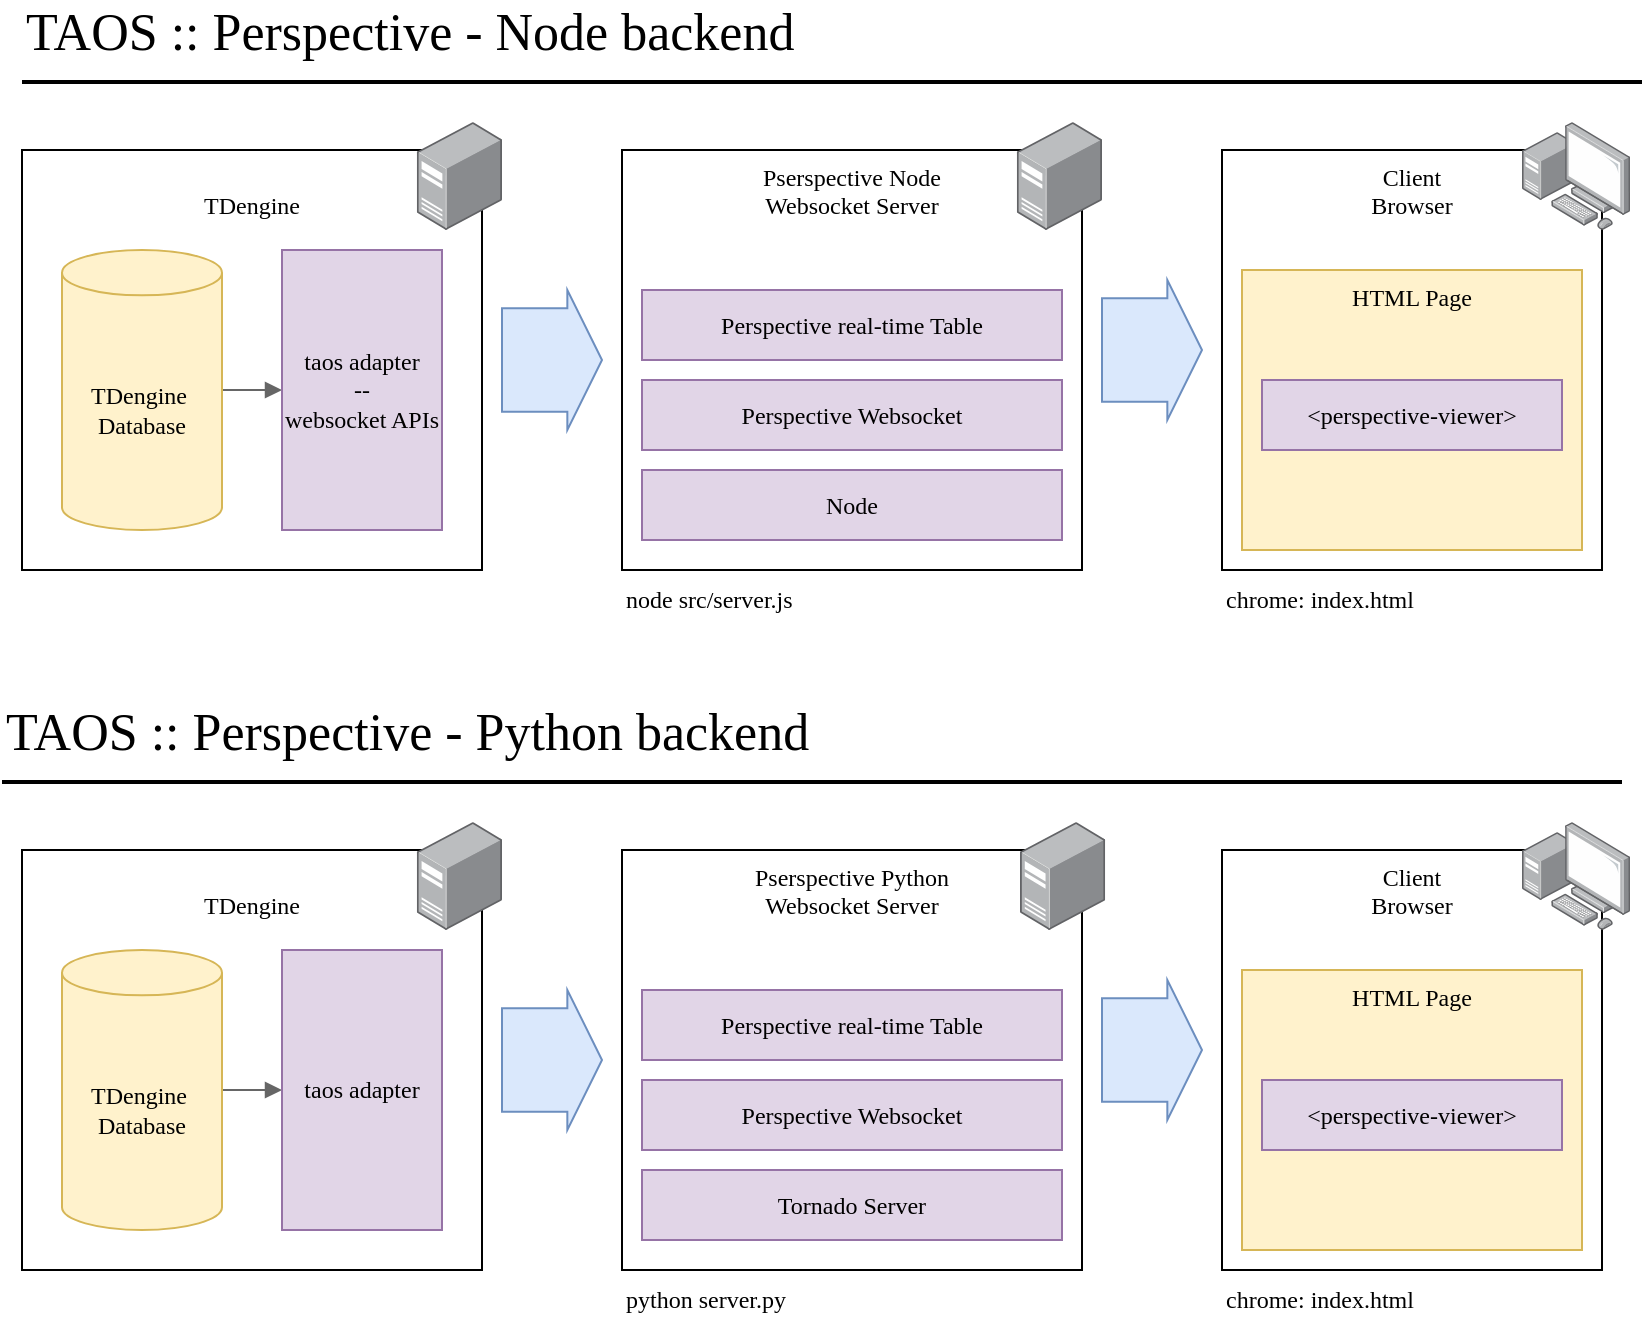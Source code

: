 <mxfile version="26.1.3" pages="5">
  <diagram name="arch" id="B5M-bgRcvWeri35WorwF">
    <mxGraphModel dx="1298" dy="1133" grid="1" gridSize="10" guides="1" tooltips="1" connect="1" arrows="1" fold="1" page="1" pageScale="1" pageWidth="1100" pageHeight="850" math="0" shadow="0">
      <root>
        <mxCell id="0" />
        <mxCell id="1" parent="0" />
        <mxCell id="3DB2nRaoyDR9YqysZsZi-1" value="&lt;div&gt;&lt;br&gt;&lt;/div&gt;&lt;div&gt;TDengine&lt;/div&gt;" style="rounded=0;whiteSpace=wrap;html=1;fontFamily=Ubuntu;fontSource=https%3A%2F%2Ffonts.googleapis.com%2Fcss%3Ffamily%3DUbuntu;verticalAlign=top;" parent="1" vertex="1">
          <mxGeometry x="30" y="104" width="230" height="210" as="geometry" />
        </mxCell>
        <mxCell id="3DB2nRaoyDR9YqysZsZi-4" style="edgeStyle=orthogonalEdgeStyle;rounded=0;orthogonalLoop=1;jettySize=auto;html=1;exitX=1;exitY=0.5;exitDx=0;exitDy=0;exitPerimeter=0;entryX=0;entryY=0.5;entryDx=0;entryDy=0;endArrow=block;endFill=1;strokeColor=#666666;" parent="1" source="3DB2nRaoyDR9YqysZsZi-2" target="3DB2nRaoyDR9YqysZsZi-3" edge="1">
          <mxGeometry relative="1" as="geometry" />
        </mxCell>
        <mxCell id="3DB2nRaoyDR9YqysZsZi-2" value="&lt;div&gt;TDengine&amp;nbsp;&lt;/div&gt;&lt;div&gt;Database&lt;/div&gt;" style="shape=cylinder3;whiteSpace=wrap;html=1;boundedLbl=1;backgroundOutline=1;size=11.333;fillColor=#fff2cc;strokeColor=#d6b656;fontFamily=Ubuntu;fontSource=https%3A%2F%2Ffonts.googleapis.com%2Fcss%3Ffamily%3DUbuntu;" parent="1" vertex="1">
          <mxGeometry x="50" y="154" width="80" height="140" as="geometry" />
        </mxCell>
        <mxCell id="3DB2nRaoyDR9YqysZsZi-3" value="&lt;div&gt;taos adapter&lt;/div&gt;&lt;div&gt;--&lt;/div&gt;&lt;div&gt;websocket APIs&lt;/div&gt;" style="rounded=0;whiteSpace=wrap;html=1;fontFamily=Ubuntu;fontSource=https%3A%2F%2Ffonts.googleapis.com%2Fcss%3Ffamily%3DUbuntu;fillColor=#e1d5e7;strokeColor=#9673a6;" parent="1" vertex="1">
          <mxGeometry x="160" y="154" width="80" height="140" as="geometry" />
        </mxCell>
        <mxCell id="3DB2nRaoyDR9YqysZsZi-5" value="&lt;div&gt;Pserspective Node&lt;/div&gt;&lt;div&gt;Websocket Server&lt;/div&gt;" style="rounded=0;whiteSpace=wrap;html=1;fontFamily=Ubuntu;fontSource=https%3A%2F%2Ffonts.googleapis.com%2Fcss%3Ffamily%3DUbuntu;verticalAlign=top;" parent="1" vertex="1">
          <mxGeometry x="330" y="104" width="230" height="210" as="geometry" />
        </mxCell>
        <mxCell id="3DB2nRaoyDR9YqysZsZi-6" value="Node" style="rounded=0;whiteSpace=wrap;html=1;fontFamily=Ubuntu;fontSource=https%3A%2F%2Ffonts.googleapis.com%2Fcss%3Ffamily%3DUbuntu;fillColor=#e1d5e7;strokeColor=#9673a6;" parent="1" vertex="1">
          <mxGeometry x="340" y="264" width="210" height="35" as="geometry" />
        </mxCell>
        <mxCell id="3DB2nRaoyDR9YqysZsZi-7" value="Perspective Websocket" style="rounded=0;whiteSpace=wrap;html=1;fontFamily=Ubuntu;fontSource=https%3A%2F%2Ffonts.googleapis.com%2Fcss%3Ffamily%3DUbuntu;fillColor=#e1d5e7;strokeColor=#9673a6;" parent="1" vertex="1">
          <mxGeometry x="340" y="219" width="210" height="35" as="geometry" />
        </mxCell>
        <mxCell id="3DB2nRaoyDR9YqysZsZi-8" value="Perspective real-time Table" style="rounded=0;whiteSpace=wrap;html=1;fontFamily=Ubuntu;fontSource=https%3A%2F%2Ffonts.googleapis.com%2Fcss%3Ffamily%3DUbuntu;fillColor=#e1d5e7;strokeColor=#9673a6;" parent="1" vertex="1">
          <mxGeometry x="340" y="174" width="210" height="35" as="geometry" />
        </mxCell>
        <mxCell id="3DB2nRaoyDR9YqysZsZi-9" value="&lt;div&gt;Client&lt;/div&gt;&lt;div&gt;Browser&lt;/div&gt;" style="rounded=0;whiteSpace=wrap;html=1;fontFamily=Ubuntu;fontSource=https%3A%2F%2Ffonts.googleapis.com%2Fcss%3Ffamily%3DUbuntu;verticalAlign=top;" parent="1" vertex="1">
          <mxGeometry x="630" y="104" width="190" height="210" as="geometry" />
        </mxCell>
        <mxCell id="3DB2nRaoyDR9YqysZsZi-10" value="HTML Page" style="rounded=0;whiteSpace=wrap;html=1;fontFamily=Ubuntu;fontSource=https%3A%2F%2Ffonts.googleapis.com%2Fcss%3Ffamily%3DUbuntu;fillColor=#fff2cc;strokeColor=#d6b656;verticalAlign=top;" parent="1" vertex="1">
          <mxGeometry x="640" y="164" width="170" height="140" as="geometry" />
        </mxCell>
        <mxCell id="3DB2nRaoyDR9YqysZsZi-11" value="&amp;lt;perspective-viewer&amp;gt;" style="rounded=0;whiteSpace=wrap;html=1;fontFamily=Ubuntu;fontSource=https%3A%2F%2Ffonts.googleapis.com%2Fcss%3Ffamily%3DUbuntu;fillColor=#e1d5e7;strokeColor=#9673a6;" parent="1" vertex="1">
          <mxGeometry x="650" y="219" width="150" height="35" as="geometry" />
        </mxCell>
        <mxCell id="3DB2nRaoyDR9YqysZsZi-16" value="" style="image;points=[];aspect=fixed;html=1;align=center;shadow=0;dashed=0;image=img/lib/allied_telesis/computer_and_terminals/Personal_Computer_with_Server.svg;" parent="1" vertex="1">
          <mxGeometry x="780" y="90" width="54" height="54" as="geometry" />
        </mxCell>
        <mxCell id="3DB2nRaoyDR9YqysZsZi-19" value="" style="html=1;shadow=0;dashed=0;align=center;verticalAlign=middle;shape=mxgraph.arrows2.arrow;dy=0.26;dx=17.33;notch=0;fillColor=#dae8fc;strokeColor=#6c8ebf;" parent="1" vertex="1">
          <mxGeometry x="270" y="174" width="50" height="70" as="geometry" />
        </mxCell>
        <mxCell id="3DB2nRaoyDR9YqysZsZi-20" value="" style="html=1;shadow=0;dashed=0;align=center;verticalAlign=middle;shape=mxgraph.arrows2.arrow;dy=0.26;dx=17.33;notch=0;fillColor=#dae8fc;strokeColor=#6c8ebf;" parent="1" vertex="1">
          <mxGeometry x="570" y="169" width="50" height="70" as="geometry" />
        </mxCell>
        <mxCell id="3DB2nRaoyDR9YqysZsZi-21" value="" style="image;points=[];aspect=fixed;html=1;align=center;shadow=0;dashed=0;image=img/lib/allied_telesis/computer_and_terminals/Server_Desktop.svg;" parent="1" vertex="1">
          <mxGeometry x="227.4" y="90" width="42.6" height="54" as="geometry" />
        </mxCell>
        <mxCell id="3DB2nRaoyDR9YqysZsZi-22" value="" style="image;points=[];aspect=fixed;html=1;align=center;shadow=0;dashed=0;image=img/lib/allied_telesis/computer_and_terminals/Server_Desktop.svg;" parent="1" vertex="1">
          <mxGeometry x="527.4" y="90" width="42.6" height="54" as="geometry" />
        </mxCell>
        <mxCell id="3DB2nRaoyDR9YqysZsZi-24" value="node src/server.js" style="text;html=1;align=left;verticalAlign=middle;whiteSpace=wrap;rounded=0;fontFamily=Ubuntu;fontSource=https%3A%2F%2Ffonts.googleapis.com%2Fcss%3Ffamily%3DUbuntu;" parent="1" vertex="1">
          <mxGeometry x="330" y="314" width="190" height="30" as="geometry" />
        </mxCell>
        <mxCell id="3DB2nRaoyDR9YqysZsZi-25" value="chrome: index.html" style="text;html=1;align=left;verticalAlign=middle;whiteSpace=wrap;rounded=0;fontFamily=Ubuntu;fontSource=https%3A%2F%2Ffonts.googleapis.com%2Fcss%3Ffamily%3DUbuntu;" parent="1" vertex="1">
          <mxGeometry x="630" y="314" width="190" height="30" as="geometry" />
        </mxCell>
        <mxCell id="8I0lUVkUVdQcSRx0W5oF-1" value="&lt;div&gt;&lt;br&gt;&lt;/div&gt;&lt;div&gt;TDengine&lt;/div&gt;" style="rounded=0;whiteSpace=wrap;html=1;fontFamily=Ubuntu;fontSource=https%3A%2F%2Ffonts.googleapis.com%2Fcss%3Ffamily%3DUbuntu;verticalAlign=top;" vertex="1" parent="1">
          <mxGeometry x="30" y="454" width="230" height="210" as="geometry" />
        </mxCell>
        <mxCell id="8I0lUVkUVdQcSRx0W5oF-2" style="edgeStyle=orthogonalEdgeStyle;rounded=0;orthogonalLoop=1;jettySize=auto;html=1;exitX=1;exitY=0.5;exitDx=0;exitDy=0;exitPerimeter=0;entryX=0;entryY=0.5;entryDx=0;entryDy=0;endArrow=block;endFill=1;strokeColor=#666666;" edge="1" parent="1" source="8I0lUVkUVdQcSRx0W5oF-3" target="8I0lUVkUVdQcSRx0W5oF-4">
          <mxGeometry relative="1" as="geometry" />
        </mxCell>
        <mxCell id="8I0lUVkUVdQcSRx0W5oF-3" value="&lt;div&gt;TDengine&amp;nbsp;&lt;/div&gt;&lt;div&gt;Database&lt;/div&gt;" style="shape=cylinder3;whiteSpace=wrap;html=1;boundedLbl=1;backgroundOutline=1;size=11.333;fillColor=#fff2cc;strokeColor=#d6b656;fontFamily=Ubuntu;fontSource=https%3A%2F%2Ffonts.googleapis.com%2Fcss%3Ffamily%3DUbuntu;" vertex="1" parent="1">
          <mxGeometry x="50" y="504" width="80" height="140" as="geometry" />
        </mxCell>
        <mxCell id="8I0lUVkUVdQcSRx0W5oF-4" value="&lt;div&gt;taos adapter&lt;/div&gt;" style="rounded=0;whiteSpace=wrap;html=1;fontFamily=Ubuntu;fontSource=https%3A%2F%2Ffonts.googleapis.com%2Fcss%3Ffamily%3DUbuntu;fillColor=#e1d5e7;strokeColor=#9673a6;" vertex="1" parent="1">
          <mxGeometry x="160" y="504" width="80" height="140" as="geometry" />
        </mxCell>
        <mxCell id="8I0lUVkUVdQcSRx0W5oF-5" value="&lt;div&gt;Pserspective Python&lt;/div&gt;&lt;div&gt;Websocket Server&lt;/div&gt;" style="rounded=0;whiteSpace=wrap;html=1;fontFamily=Ubuntu;fontSource=https%3A%2F%2Ffonts.googleapis.com%2Fcss%3Ffamily%3DUbuntu;verticalAlign=top;" vertex="1" parent="1">
          <mxGeometry x="330" y="454" width="230" height="210" as="geometry" />
        </mxCell>
        <mxCell id="8I0lUVkUVdQcSRx0W5oF-6" value="Tornado Server" style="rounded=0;whiteSpace=wrap;html=1;fontFamily=Ubuntu;fontSource=https%3A%2F%2Ffonts.googleapis.com%2Fcss%3Ffamily%3DUbuntu;fillColor=#e1d5e7;strokeColor=#9673a6;" vertex="1" parent="1">
          <mxGeometry x="340" y="614" width="210" height="35" as="geometry" />
        </mxCell>
        <mxCell id="8I0lUVkUVdQcSRx0W5oF-7" value="Perspective Websocket" style="rounded=0;whiteSpace=wrap;html=1;fontFamily=Ubuntu;fontSource=https%3A%2F%2Ffonts.googleapis.com%2Fcss%3Ffamily%3DUbuntu;fillColor=#e1d5e7;strokeColor=#9673a6;" vertex="1" parent="1">
          <mxGeometry x="340" y="569" width="210" height="35" as="geometry" />
        </mxCell>
        <mxCell id="8I0lUVkUVdQcSRx0W5oF-8" value="Perspective real-time Table" style="rounded=0;whiteSpace=wrap;html=1;fontFamily=Ubuntu;fontSource=https%3A%2F%2Ffonts.googleapis.com%2Fcss%3Ffamily%3DUbuntu;fillColor=#e1d5e7;strokeColor=#9673a6;" vertex="1" parent="1">
          <mxGeometry x="340" y="524" width="210" height="35" as="geometry" />
        </mxCell>
        <mxCell id="8I0lUVkUVdQcSRx0W5oF-9" value="&lt;div&gt;Client&lt;/div&gt;&lt;div&gt;Browser&lt;/div&gt;" style="rounded=0;whiteSpace=wrap;html=1;fontFamily=Ubuntu;fontSource=https%3A%2F%2Ffonts.googleapis.com%2Fcss%3Ffamily%3DUbuntu;verticalAlign=top;" vertex="1" parent="1">
          <mxGeometry x="630" y="454" width="190" height="210" as="geometry" />
        </mxCell>
        <mxCell id="8I0lUVkUVdQcSRx0W5oF-10" value="HTML Page" style="rounded=0;whiteSpace=wrap;html=1;fontFamily=Ubuntu;fontSource=https%3A%2F%2Ffonts.googleapis.com%2Fcss%3Ffamily%3DUbuntu;fillColor=#fff2cc;strokeColor=#d6b656;verticalAlign=top;" vertex="1" parent="1">
          <mxGeometry x="640" y="514" width="170" height="140" as="geometry" />
        </mxCell>
        <mxCell id="8I0lUVkUVdQcSRx0W5oF-11" value="&amp;lt;perspective-viewer&amp;gt;" style="rounded=0;whiteSpace=wrap;html=1;fontFamily=Ubuntu;fontSource=https%3A%2F%2Ffonts.googleapis.com%2Fcss%3Ffamily%3DUbuntu;fillColor=#e1d5e7;strokeColor=#9673a6;" vertex="1" parent="1">
          <mxGeometry x="650" y="569" width="150" height="35" as="geometry" />
        </mxCell>
        <mxCell id="8I0lUVkUVdQcSRx0W5oF-12" value="" style="image;points=[];aspect=fixed;html=1;align=center;shadow=0;dashed=0;image=img/lib/allied_telesis/computer_and_terminals/Personal_Computer_with_Server.svg;" vertex="1" parent="1">
          <mxGeometry x="780" y="440" width="54" height="54" as="geometry" />
        </mxCell>
        <mxCell id="8I0lUVkUVdQcSRx0W5oF-13" value="" style="html=1;shadow=0;dashed=0;align=center;verticalAlign=middle;shape=mxgraph.arrows2.arrow;dy=0.26;dx=17.33;notch=0;fillColor=#dae8fc;strokeColor=#6c8ebf;" vertex="1" parent="1">
          <mxGeometry x="270" y="524" width="50" height="70" as="geometry" />
        </mxCell>
        <mxCell id="8I0lUVkUVdQcSRx0W5oF-14" value="" style="html=1;shadow=0;dashed=0;align=center;verticalAlign=middle;shape=mxgraph.arrows2.arrow;dy=0.26;dx=17.33;notch=0;fillColor=#dae8fc;strokeColor=#6c8ebf;" vertex="1" parent="1">
          <mxGeometry x="570" y="519" width="50" height="70" as="geometry" />
        </mxCell>
        <mxCell id="8I0lUVkUVdQcSRx0W5oF-15" value="" style="image;points=[];aspect=fixed;html=1;align=center;shadow=0;dashed=0;image=img/lib/allied_telesis/computer_and_terminals/Server_Desktop.svg;" vertex="1" parent="1">
          <mxGeometry x="227.4" y="440" width="42.6" height="54" as="geometry" />
        </mxCell>
        <mxCell id="8I0lUVkUVdQcSRx0W5oF-16" value="" style="image;points=[];aspect=fixed;html=1;align=center;shadow=0;dashed=0;image=img/lib/allied_telesis/computer_and_terminals/Server_Desktop.svg;" vertex="1" parent="1">
          <mxGeometry x="529" y="440" width="42.6" height="54" as="geometry" />
        </mxCell>
        <mxCell id="8I0lUVkUVdQcSRx0W5oF-17" value="python server.py" style="text;html=1;align=left;verticalAlign=middle;whiteSpace=wrap;rounded=0;fontFamily=Ubuntu;fontSource=https%3A%2F%2Ffonts.googleapis.com%2Fcss%3Ffamily%3DUbuntu;" vertex="1" parent="1">
          <mxGeometry x="330" y="664" width="190" height="30" as="geometry" />
        </mxCell>
        <mxCell id="8I0lUVkUVdQcSRx0W5oF-18" value="chrome: index.html" style="text;html=1;align=left;verticalAlign=middle;whiteSpace=wrap;rounded=0;fontFamily=Ubuntu;fontSource=https%3A%2F%2Ffonts.googleapis.com%2Fcss%3Ffamily%3DUbuntu;" vertex="1" parent="1">
          <mxGeometry x="630" y="664" width="190" height="30" as="geometry" />
        </mxCell>
        <mxCell id="8I0lUVkUVdQcSRx0W5oF-19" value="TAOS :: Perspective - Node backend" style="text;html=1;align=left;verticalAlign=middle;whiteSpace=wrap;rounded=0;fontSize=26;fontFamily=Ubuntu;fontSource=https%3A%2F%2Ffonts.googleapis.com%2Fcss%3Ffamily%3DUbuntu;" vertex="1" parent="1">
          <mxGeometry x="30" y="30" width="790" height="30" as="geometry" />
        </mxCell>
        <mxCell id="8I0lUVkUVdQcSRx0W5oF-20" value="" style="endArrow=none;html=1;rounded=0;strokeWidth=2;" edge="1" parent="1">
          <mxGeometry width="50" height="50" relative="1" as="geometry">
            <mxPoint x="30" y="70" as="sourcePoint" />
            <mxPoint x="840" y="70" as="targetPoint" />
          </mxGeometry>
        </mxCell>
        <mxCell id="8I0lUVkUVdQcSRx0W5oF-25" value="TAOS :: Perspective - Python backend" style="text;html=1;align=left;verticalAlign=middle;whiteSpace=wrap;rounded=0;fontSize=26;fontFamily=Ubuntu;fontSource=https%3A%2F%2Ffonts.googleapis.com%2Fcss%3Ffamily%3DUbuntu;" vertex="1" parent="1">
          <mxGeometry x="20" y="380" width="790" height="30" as="geometry" />
        </mxCell>
        <mxCell id="8I0lUVkUVdQcSRx0W5oF-26" value="" style="endArrow=none;html=1;rounded=0;strokeWidth=2;" edge="1" parent="1">
          <mxGeometry width="50" height="50" relative="1" as="geometry">
            <mxPoint x="20" y="420" as="sourcePoint" />
            <mxPoint x="830" y="420" as="targetPoint" />
          </mxGeometry>
        </mxCell>
      </root>
    </mxGraphModel>
  </diagram>
  <diagram name="node" id="3eYLgNBxz53jWbyPCunL">
    <mxGraphModel dx="1298" dy="1133" grid="1" gridSize="10" guides="1" tooltips="1" connect="1" arrows="1" fold="1" page="1" pageScale="1" pageWidth="1100" pageHeight="850" math="0" shadow="0">
      <root>
        <mxCell id="9Z6j10TDqMImTO2T-C6I-0" />
        <mxCell id="9Z6j10TDqMImTO2T-C6I-1" parent="9Z6j10TDqMImTO2T-C6I-0" />
        <mxCell id="9Z6j10TDqMImTO2T-C6I-2" value="&lt;div&gt;&lt;br&gt;&lt;/div&gt;&lt;div&gt;TDengine&lt;/div&gt;" style="rounded=0;whiteSpace=wrap;html=1;fontFamily=Ubuntu;fontSource=https%3A%2F%2Ffonts.googleapis.com%2Fcss%3Ffamily%3DUbuntu;verticalAlign=top;" vertex="1" parent="9Z6j10TDqMImTO2T-C6I-1">
          <mxGeometry x="30" y="54" width="230" height="210" as="geometry" />
        </mxCell>
        <mxCell id="9Z6j10TDqMImTO2T-C6I-3" style="edgeStyle=orthogonalEdgeStyle;rounded=0;orthogonalLoop=1;jettySize=auto;html=1;exitX=1;exitY=0.5;exitDx=0;exitDy=0;exitPerimeter=0;entryX=0;entryY=0.5;entryDx=0;entryDy=0;endArrow=block;endFill=1;strokeColor=#666666;" edge="1" parent="9Z6j10TDqMImTO2T-C6I-1" source="9Z6j10TDqMImTO2T-C6I-4" target="9Z6j10TDqMImTO2T-C6I-5">
          <mxGeometry relative="1" as="geometry" />
        </mxCell>
        <mxCell id="9Z6j10TDqMImTO2T-C6I-4" value="&lt;div&gt;TDengine&amp;nbsp;&lt;/div&gt;&lt;div&gt;Database&lt;/div&gt;" style="shape=cylinder3;whiteSpace=wrap;html=1;boundedLbl=1;backgroundOutline=1;size=11.333;fillColor=#fff2cc;strokeColor=#d6b656;fontFamily=Ubuntu;fontSource=https%3A%2F%2Ffonts.googleapis.com%2Fcss%3Ffamily%3DUbuntu;" vertex="1" parent="9Z6j10TDqMImTO2T-C6I-1">
          <mxGeometry x="50" y="104" width="80" height="140" as="geometry" />
        </mxCell>
        <mxCell id="9Z6j10TDqMImTO2T-C6I-5" value="&lt;div&gt;taos adapter&lt;/div&gt;&lt;div&gt;--&lt;/div&gt;&lt;div&gt;websocket APIs&lt;/div&gt;" style="rounded=0;whiteSpace=wrap;html=1;fontFamily=Ubuntu;fontSource=https%3A%2F%2Ffonts.googleapis.com%2Fcss%3Ffamily%3DUbuntu;fillColor=#e1d5e7;strokeColor=#9673a6;" vertex="1" parent="9Z6j10TDqMImTO2T-C6I-1">
          <mxGeometry x="160" y="104" width="80" height="140" as="geometry" />
        </mxCell>
        <mxCell id="9Z6j10TDqMImTO2T-C6I-6" value="&lt;div&gt;Pserspective Node&lt;/div&gt;&lt;div&gt;Websocket Server&lt;/div&gt;" style="rounded=0;whiteSpace=wrap;html=1;fontFamily=Ubuntu;fontSource=https%3A%2F%2Ffonts.googleapis.com%2Fcss%3Ffamily%3DUbuntu;verticalAlign=top;" vertex="1" parent="9Z6j10TDqMImTO2T-C6I-1">
          <mxGeometry x="330" y="54" width="230" height="210" as="geometry" />
        </mxCell>
        <mxCell id="9Z6j10TDqMImTO2T-C6I-7" value="Node" style="rounded=0;whiteSpace=wrap;html=1;fontFamily=Ubuntu;fontSource=https%3A%2F%2Ffonts.googleapis.com%2Fcss%3Ffamily%3DUbuntu;fillColor=#e1d5e7;strokeColor=#9673a6;" vertex="1" parent="9Z6j10TDqMImTO2T-C6I-1">
          <mxGeometry x="340" y="214" width="210" height="35" as="geometry" />
        </mxCell>
        <mxCell id="9Z6j10TDqMImTO2T-C6I-8" value="Perspective Websocket" style="rounded=0;whiteSpace=wrap;html=1;fontFamily=Ubuntu;fontSource=https%3A%2F%2Ffonts.googleapis.com%2Fcss%3Ffamily%3DUbuntu;fillColor=#e1d5e7;strokeColor=#9673a6;" vertex="1" parent="9Z6j10TDqMImTO2T-C6I-1">
          <mxGeometry x="340" y="169" width="210" height="35" as="geometry" />
        </mxCell>
        <mxCell id="9Z6j10TDqMImTO2T-C6I-9" value="Perspective real-time Table" style="rounded=0;whiteSpace=wrap;html=1;fontFamily=Ubuntu;fontSource=https%3A%2F%2Ffonts.googleapis.com%2Fcss%3Ffamily%3DUbuntu;fillColor=#e1d5e7;strokeColor=#9673a6;" vertex="1" parent="9Z6j10TDqMImTO2T-C6I-1">
          <mxGeometry x="340" y="124" width="210" height="35" as="geometry" />
        </mxCell>
        <mxCell id="9Z6j10TDqMImTO2T-C6I-10" value="&lt;div&gt;Client&lt;/div&gt;&lt;div&gt;Browser&lt;/div&gt;" style="rounded=0;whiteSpace=wrap;html=1;fontFamily=Ubuntu;fontSource=https%3A%2F%2Ffonts.googleapis.com%2Fcss%3Ffamily%3DUbuntu;verticalAlign=top;" vertex="1" parent="9Z6j10TDqMImTO2T-C6I-1">
          <mxGeometry x="630" y="54" width="190" height="210" as="geometry" />
        </mxCell>
        <mxCell id="9Z6j10TDqMImTO2T-C6I-11" value="HTML Page" style="rounded=0;whiteSpace=wrap;html=1;fontFamily=Ubuntu;fontSource=https%3A%2F%2Ffonts.googleapis.com%2Fcss%3Ffamily%3DUbuntu;fillColor=#fff2cc;strokeColor=#d6b656;verticalAlign=top;" vertex="1" parent="9Z6j10TDqMImTO2T-C6I-1">
          <mxGeometry x="640" y="114" width="170" height="140" as="geometry" />
        </mxCell>
        <mxCell id="9Z6j10TDqMImTO2T-C6I-12" value="&amp;lt;perspective-viewer&amp;gt;" style="rounded=0;whiteSpace=wrap;html=1;fontFamily=Ubuntu;fontSource=https%3A%2F%2Ffonts.googleapis.com%2Fcss%3Ffamily%3DUbuntu;fillColor=#e1d5e7;strokeColor=#9673a6;" vertex="1" parent="9Z6j10TDqMImTO2T-C6I-1">
          <mxGeometry x="650" y="169" width="150" height="35" as="geometry" />
        </mxCell>
        <mxCell id="9Z6j10TDqMImTO2T-C6I-13" value="" style="image;points=[];aspect=fixed;html=1;align=center;shadow=0;dashed=0;image=img/lib/allied_telesis/computer_and_terminals/Personal_Computer_with_Server.svg;" vertex="1" parent="9Z6j10TDqMImTO2T-C6I-1">
          <mxGeometry x="780" y="40" width="54" height="54" as="geometry" />
        </mxCell>
        <mxCell id="9Z6j10TDqMImTO2T-C6I-14" value="" style="html=1;shadow=0;dashed=0;align=center;verticalAlign=middle;shape=mxgraph.arrows2.arrow;dy=0.26;dx=17.33;notch=0;fillColor=#dae8fc;strokeColor=#6c8ebf;" vertex="1" parent="9Z6j10TDqMImTO2T-C6I-1">
          <mxGeometry x="270" y="124" width="50" height="70" as="geometry" />
        </mxCell>
        <mxCell id="9Z6j10TDqMImTO2T-C6I-15" value="" style="html=1;shadow=0;dashed=0;align=center;verticalAlign=middle;shape=mxgraph.arrows2.arrow;dy=0.26;dx=17.33;notch=0;fillColor=#dae8fc;strokeColor=#6c8ebf;" vertex="1" parent="9Z6j10TDqMImTO2T-C6I-1">
          <mxGeometry x="570" y="119" width="50" height="70" as="geometry" />
        </mxCell>
        <mxCell id="9Z6j10TDqMImTO2T-C6I-16" value="" style="image;points=[];aspect=fixed;html=1;align=center;shadow=0;dashed=0;image=img/lib/allied_telesis/computer_and_terminals/Server_Desktop.svg;" vertex="1" parent="9Z6j10TDqMImTO2T-C6I-1">
          <mxGeometry x="227.4" y="40" width="42.6" height="54" as="geometry" />
        </mxCell>
        <mxCell id="9Z6j10TDqMImTO2T-C6I-17" value="" style="image;points=[];aspect=fixed;html=1;align=center;shadow=0;dashed=0;image=img/lib/allied_telesis/computer_and_terminals/Server_Desktop.svg;" vertex="1" parent="9Z6j10TDqMImTO2T-C6I-1">
          <mxGeometry x="527.4" y="40" width="42.6" height="54" as="geometry" />
        </mxCell>
        <mxCell id="9Z6j10TDqMImTO2T-C6I-18" value="node src/server.js" style="text;html=1;align=left;verticalAlign=middle;whiteSpace=wrap;rounded=0;fontFamily=Ubuntu;fontSource=https%3A%2F%2Ffonts.googleapis.com%2Fcss%3Ffamily%3DUbuntu;" vertex="1" parent="9Z6j10TDqMImTO2T-C6I-1">
          <mxGeometry x="330" y="264" width="190" height="30" as="geometry" />
        </mxCell>
        <mxCell id="9Z6j10TDqMImTO2T-C6I-19" value="chrome: index.html" style="text;html=1;align=left;verticalAlign=middle;whiteSpace=wrap;rounded=0;fontFamily=Ubuntu;fontSource=https%3A%2F%2Ffonts.googleapis.com%2Fcss%3Ffamily%3DUbuntu;" vertex="1" parent="9Z6j10TDqMImTO2T-C6I-1">
          <mxGeometry x="630" y="264" width="190" height="30" as="geometry" />
        </mxCell>
      </root>
    </mxGraphModel>
  </diagram>
  <diagram name="python" id="6cXk0QarSE0M4naugFoi">
    <mxGraphModel dx="1298" dy="1133" grid="1" gridSize="10" guides="1" tooltips="1" connect="1" arrows="1" fold="1" page="1" pageScale="1" pageWidth="1100" pageHeight="850" math="0" shadow="0">
      <root>
        <mxCell id="Ne_f5schrmnhpvk4-lwi-0" />
        <mxCell id="Ne_f5schrmnhpvk4-lwi-1" parent="Ne_f5schrmnhpvk4-lwi-0" />
        <mxCell id="Ne_f5schrmnhpvk4-lwi-2" value="&lt;div&gt;&lt;br&gt;&lt;/div&gt;&lt;div&gt;TDengine&lt;/div&gt;" style="rounded=0;whiteSpace=wrap;html=1;fontFamily=Ubuntu;fontSource=https%3A%2F%2Ffonts.googleapis.com%2Fcss%3Ffamily%3DUbuntu;verticalAlign=top;" vertex="1" parent="Ne_f5schrmnhpvk4-lwi-1">
          <mxGeometry x="30" y="54" width="230" height="210" as="geometry" />
        </mxCell>
        <mxCell id="Ne_f5schrmnhpvk4-lwi-3" style="edgeStyle=orthogonalEdgeStyle;rounded=0;orthogonalLoop=1;jettySize=auto;html=1;exitX=1;exitY=0.5;exitDx=0;exitDy=0;exitPerimeter=0;entryX=0;entryY=0.5;entryDx=0;entryDy=0;endArrow=block;endFill=1;strokeColor=#666666;" edge="1" parent="Ne_f5schrmnhpvk4-lwi-1" source="Ne_f5schrmnhpvk4-lwi-4" target="Ne_f5schrmnhpvk4-lwi-5">
          <mxGeometry relative="1" as="geometry" />
        </mxCell>
        <mxCell id="Ne_f5schrmnhpvk4-lwi-4" value="&lt;div&gt;TDengine&amp;nbsp;&lt;/div&gt;&lt;div&gt;Database&lt;/div&gt;" style="shape=cylinder3;whiteSpace=wrap;html=1;boundedLbl=1;backgroundOutline=1;size=11.333;fillColor=#fff2cc;strokeColor=#d6b656;fontFamily=Ubuntu;fontSource=https%3A%2F%2Ffonts.googleapis.com%2Fcss%3Ffamily%3DUbuntu;" vertex="1" parent="Ne_f5schrmnhpvk4-lwi-1">
          <mxGeometry x="50" y="104" width="80" height="140" as="geometry" />
        </mxCell>
        <mxCell id="Ne_f5schrmnhpvk4-lwi-5" value="&lt;div&gt;taos adapter&lt;/div&gt;" style="rounded=0;whiteSpace=wrap;html=1;fontFamily=Ubuntu;fontSource=https%3A%2F%2Ffonts.googleapis.com%2Fcss%3Ffamily%3DUbuntu;fillColor=#e1d5e7;strokeColor=#9673a6;" vertex="1" parent="Ne_f5schrmnhpvk4-lwi-1">
          <mxGeometry x="160" y="104" width="80" height="140" as="geometry" />
        </mxCell>
        <mxCell id="Ne_f5schrmnhpvk4-lwi-6" value="&lt;div&gt;Pserspective Python&lt;/div&gt;&lt;div&gt;Websocket Server&lt;/div&gt;" style="rounded=0;whiteSpace=wrap;html=1;fontFamily=Ubuntu;fontSource=https%3A%2F%2Ffonts.googleapis.com%2Fcss%3Ffamily%3DUbuntu;verticalAlign=top;" vertex="1" parent="Ne_f5schrmnhpvk4-lwi-1">
          <mxGeometry x="330" y="54" width="230" height="210" as="geometry" />
        </mxCell>
        <mxCell id="Ne_f5schrmnhpvk4-lwi-7" value="Tornado Server" style="rounded=0;whiteSpace=wrap;html=1;fontFamily=Ubuntu;fontSource=https%3A%2F%2Ffonts.googleapis.com%2Fcss%3Ffamily%3DUbuntu;fillColor=#e1d5e7;strokeColor=#9673a6;" vertex="1" parent="Ne_f5schrmnhpvk4-lwi-1">
          <mxGeometry x="340" y="214" width="210" height="35" as="geometry" />
        </mxCell>
        <mxCell id="Ne_f5schrmnhpvk4-lwi-8" value="Perspective Websocket" style="rounded=0;whiteSpace=wrap;html=1;fontFamily=Ubuntu;fontSource=https%3A%2F%2Ffonts.googleapis.com%2Fcss%3Ffamily%3DUbuntu;fillColor=#e1d5e7;strokeColor=#9673a6;" vertex="1" parent="Ne_f5schrmnhpvk4-lwi-1">
          <mxGeometry x="340" y="169" width="210" height="35" as="geometry" />
        </mxCell>
        <mxCell id="Ne_f5schrmnhpvk4-lwi-9" value="Perspective real-time Table" style="rounded=0;whiteSpace=wrap;html=1;fontFamily=Ubuntu;fontSource=https%3A%2F%2Ffonts.googleapis.com%2Fcss%3Ffamily%3DUbuntu;fillColor=#e1d5e7;strokeColor=#9673a6;" vertex="1" parent="Ne_f5schrmnhpvk4-lwi-1">
          <mxGeometry x="340" y="124" width="210" height="35" as="geometry" />
        </mxCell>
        <mxCell id="Ne_f5schrmnhpvk4-lwi-10" value="&lt;div&gt;Client&lt;/div&gt;&lt;div&gt;Browser&lt;/div&gt;" style="rounded=0;whiteSpace=wrap;html=1;fontFamily=Ubuntu;fontSource=https%3A%2F%2Ffonts.googleapis.com%2Fcss%3Ffamily%3DUbuntu;verticalAlign=top;" vertex="1" parent="Ne_f5schrmnhpvk4-lwi-1">
          <mxGeometry x="630" y="54" width="190" height="210" as="geometry" />
        </mxCell>
        <mxCell id="Ne_f5schrmnhpvk4-lwi-11" value="HTML Page" style="rounded=0;whiteSpace=wrap;html=1;fontFamily=Ubuntu;fontSource=https%3A%2F%2Ffonts.googleapis.com%2Fcss%3Ffamily%3DUbuntu;fillColor=#fff2cc;strokeColor=#d6b656;verticalAlign=top;" vertex="1" parent="Ne_f5schrmnhpvk4-lwi-1">
          <mxGeometry x="640" y="114" width="170" height="140" as="geometry" />
        </mxCell>
        <mxCell id="Ne_f5schrmnhpvk4-lwi-12" value="&amp;lt;perspective-viewer&amp;gt;" style="rounded=0;whiteSpace=wrap;html=1;fontFamily=Ubuntu;fontSource=https%3A%2F%2Ffonts.googleapis.com%2Fcss%3Ffamily%3DUbuntu;fillColor=#e1d5e7;strokeColor=#9673a6;" vertex="1" parent="Ne_f5schrmnhpvk4-lwi-1">
          <mxGeometry x="650" y="169" width="150" height="35" as="geometry" />
        </mxCell>
        <mxCell id="Ne_f5schrmnhpvk4-lwi-13" value="" style="image;points=[];aspect=fixed;html=1;align=center;shadow=0;dashed=0;image=img/lib/allied_telesis/computer_and_terminals/Personal_Computer_with_Server.svg;" vertex="1" parent="Ne_f5schrmnhpvk4-lwi-1">
          <mxGeometry x="780" y="40" width="54" height="54" as="geometry" />
        </mxCell>
        <mxCell id="Ne_f5schrmnhpvk4-lwi-14" value="" style="html=1;shadow=0;dashed=0;align=center;verticalAlign=middle;shape=mxgraph.arrows2.arrow;dy=0.26;dx=17.33;notch=0;fillColor=#dae8fc;strokeColor=#6c8ebf;" vertex="1" parent="Ne_f5schrmnhpvk4-lwi-1">
          <mxGeometry x="270" y="124" width="50" height="70" as="geometry" />
        </mxCell>
        <mxCell id="Ne_f5schrmnhpvk4-lwi-15" value="" style="html=1;shadow=0;dashed=0;align=center;verticalAlign=middle;shape=mxgraph.arrows2.arrow;dy=0.26;dx=17.33;notch=0;fillColor=#dae8fc;strokeColor=#6c8ebf;" vertex="1" parent="Ne_f5schrmnhpvk4-lwi-1">
          <mxGeometry x="570" y="119" width="50" height="70" as="geometry" />
        </mxCell>
        <mxCell id="Ne_f5schrmnhpvk4-lwi-16" value="" style="image;points=[];aspect=fixed;html=1;align=center;shadow=0;dashed=0;image=img/lib/allied_telesis/computer_and_terminals/Server_Desktop.svg;" vertex="1" parent="Ne_f5schrmnhpvk4-lwi-1">
          <mxGeometry x="227.4" y="40" width="42.6" height="54" as="geometry" />
        </mxCell>
        <mxCell id="Ne_f5schrmnhpvk4-lwi-17" value="" style="image;points=[];aspect=fixed;html=1;align=center;shadow=0;dashed=0;image=img/lib/allied_telesis/computer_and_terminals/Server_Desktop.svg;" vertex="1" parent="Ne_f5schrmnhpvk4-lwi-1">
          <mxGeometry x="529" y="40" width="42.6" height="54" as="geometry" />
        </mxCell>
        <mxCell id="Ne_f5schrmnhpvk4-lwi-19" value="python server.py" style="text;html=1;align=left;verticalAlign=middle;whiteSpace=wrap;rounded=0;fontFamily=Ubuntu;fontSource=https%3A%2F%2Ffonts.googleapis.com%2Fcss%3Ffamily%3DUbuntu;" vertex="1" parent="Ne_f5schrmnhpvk4-lwi-1">
          <mxGeometry x="330" y="264" width="190" height="30" as="geometry" />
        </mxCell>
        <mxCell id="Ne_f5schrmnhpvk4-lwi-20" value="chrome: index.html" style="text;html=1;align=left;verticalAlign=middle;whiteSpace=wrap;rounded=0;fontFamily=Ubuntu;fontSource=https%3A%2F%2Ffonts.googleapis.com%2Fcss%3Ffamily%3DUbuntu;" vertex="1" parent="Ne_f5schrmnhpvk4-lwi-1">
          <mxGeometry x="630" y="264" width="190" height="30" as="geometry" />
        </mxCell>
      </root>
    </mxGraphModel>
  </diagram>
  <diagram name="node producer" id="t4yKkUKDXdBHHCIQpVuo">
    <mxGraphModel dx="1298" dy="1133" grid="1" gridSize="10" guides="1" tooltips="1" connect="1" arrows="1" fold="1" page="1" pageScale="1" pageWidth="1100" pageHeight="850" math="0" shadow="0">
      <root>
        <mxCell id="FnHWaOubG8meHujnA2q0-0" />
        <mxCell id="FnHWaOubG8meHujnA2q0-1" parent="FnHWaOubG8meHujnA2q0-0" />
        <mxCell id="FnHWaOubG8meHujnA2q0-2" value="&lt;div&gt;&lt;br&gt;&lt;/div&gt;&lt;div&gt;TDengine&lt;/div&gt;" style="rounded=0;whiteSpace=wrap;html=1;fontFamily=Ubuntu;fontSource=https%3A%2F%2Ffonts.googleapis.com%2Fcss%3Ffamily%3DUbuntu;verticalAlign=top;" vertex="1" parent="FnHWaOubG8meHujnA2q0-1">
          <mxGeometry x="30" y="54" width="230" height="210" as="geometry" />
        </mxCell>
        <mxCell id="FnHWaOubG8meHujnA2q0-3" style="edgeStyle=orthogonalEdgeStyle;rounded=0;orthogonalLoop=1;jettySize=auto;html=1;exitX=1;exitY=0.5;exitDx=0;exitDy=0;exitPerimeter=0;entryX=0;entryY=0.5;entryDx=0;entryDy=0;endArrow=block;endFill=1;strokeColor=#666666;" edge="1" parent="FnHWaOubG8meHujnA2q0-1" source="FnHWaOubG8meHujnA2q0-4" target="FnHWaOubG8meHujnA2q0-5">
          <mxGeometry relative="1" as="geometry" />
        </mxCell>
        <mxCell id="FnHWaOubG8meHujnA2q0-4" value="&lt;div&gt;TDengine&amp;nbsp;&lt;/div&gt;&lt;div&gt;Database&lt;/div&gt;" style="shape=cylinder3;whiteSpace=wrap;html=1;boundedLbl=1;backgroundOutline=1;size=11.333;fillColor=#fff2cc;strokeColor=#d6b656;fontFamily=Ubuntu;fontSource=https%3A%2F%2Ffonts.googleapis.com%2Fcss%3Ffamily%3DUbuntu;" vertex="1" parent="FnHWaOubG8meHujnA2q0-1">
          <mxGeometry x="50" y="104" width="80" height="140" as="geometry" />
        </mxCell>
        <mxCell id="FnHWaOubG8meHujnA2q0-5" value="&lt;div&gt;taos adapter&lt;/div&gt;&lt;div&gt;--&lt;/div&gt;&lt;div&gt;websocket APIs&lt;/div&gt;" style="rounded=0;whiteSpace=wrap;html=1;fontFamily=Ubuntu;fontSource=https%3A%2F%2Ffonts.googleapis.com%2Fcss%3Ffamily%3DUbuntu;fillColor=#e1d5e7;strokeColor=#9673a6;" vertex="1" parent="FnHWaOubG8meHujnA2q0-1">
          <mxGeometry x="160" y="104" width="80" height="140" as="geometry" />
        </mxCell>
        <mxCell id="FnHWaOubG8meHujnA2q0-6" value="&lt;br&gt;&lt;div&gt;producer.js&lt;/div&gt;" style="rounded=0;whiteSpace=wrap;html=1;fontFamily=Ubuntu;fontSource=https%3A%2F%2Ffonts.googleapis.com%2Fcss%3Ffamily%3DUbuntu;verticalAlign=top;" vertex="1" parent="FnHWaOubG8meHujnA2q0-1">
          <mxGeometry x="330" y="54" width="180" height="210" as="geometry" />
        </mxCell>
        <mxCell id="FnHWaOubG8meHujnA2q0-7" value="generate meters data" style="rounded=0;whiteSpace=wrap;html=1;fontFamily=Ubuntu;fontSource=https%3A%2F%2Ffonts.googleapis.com%2Fcss%3Ffamily%3DUbuntu;fillColor=#e1d5e7;strokeColor=#9673a6;" vertex="1" parent="FnHWaOubG8meHujnA2q0-1">
          <mxGeometry x="340" y="214" width="160" height="35" as="geometry" />
        </mxCell>
        <mxCell id="FnHWaOubG8meHujnA2q0-8" value="Insert into TDengine" style="rounded=0;whiteSpace=wrap;html=1;fontFamily=Ubuntu;fontSource=https%3A%2F%2Ffonts.googleapis.com%2Fcss%3Ffamily%3DUbuntu;fillColor=#e1d5e7;strokeColor=#9673a6;" vertex="1" parent="FnHWaOubG8meHujnA2q0-1">
          <mxGeometry x="340" y="169" width="160" height="35" as="geometry" />
        </mxCell>
        <mxCell id="FnHWaOubG8meHujnA2q0-14" value="" style="html=1;shadow=0;dashed=0;align=center;verticalAlign=middle;shape=mxgraph.arrows2.arrow;dy=0.26;dx=17.33;notch=0;fillColor=#dae8fc;strokeColor=#6c8ebf;rotation=-180;" vertex="1" parent="FnHWaOubG8meHujnA2q0-1">
          <mxGeometry x="270" y="124" width="50" height="70" as="geometry" />
        </mxCell>
        <mxCell id="FnHWaOubG8meHujnA2q0-16" value="" style="image;points=[];aspect=fixed;html=1;align=center;shadow=0;dashed=0;image=img/lib/allied_telesis/computer_and_terminals/Server_Desktop.svg;" vertex="1" parent="FnHWaOubG8meHujnA2q0-1">
          <mxGeometry x="227.4" y="40" width="42.6" height="54" as="geometry" />
        </mxCell>
        <mxCell id="FnHWaOubG8meHujnA2q0-17" value="" style="image;points=[];aspect=fixed;html=1;align=center;shadow=0;dashed=0;image=img/lib/allied_telesis/computer_and_terminals/Server_Desktop.svg;" vertex="1" parent="FnHWaOubG8meHujnA2q0-1">
          <mxGeometry x="477.4" y="40" width="42.6" height="54" as="geometry" />
        </mxCell>
        <mxCell id="FnHWaOubG8meHujnA2q0-18" value="&lt;div&gt;node src/producer.js&lt;/div&gt;" style="text;html=1;align=left;verticalAlign=middle;whiteSpace=wrap;rounded=0;fontFamily=Ubuntu;fontSource=https%3A%2F%2Ffonts.googleapis.com%2Fcss%3Ffamily%3DUbuntu;" vertex="1" parent="FnHWaOubG8meHujnA2q0-1">
          <mxGeometry x="330" y="264" width="190" height="30" as="geometry" />
        </mxCell>
      </root>
    </mxGraphModel>
  </diagram>
  <diagram name="python producer" id="_nezLuvw4tjSZ02BZE6T">
    <mxGraphModel dx="1298" dy="1133" grid="1" gridSize="10" guides="1" tooltips="1" connect="1" arrows="1" fold="1" page="1" pageScale="1" pageWidth="1100" pageHeight="850" math="0" shadow="0">
      <root>
        <mxCell id="AeGVVFo0T7421NXW-EZS-0" />
        <mxCell id="AeGVVFo0T7421NXW-EZS-1" parent="AeGVVFo0T7421NXW-EZS-0" />
        <mxCell id="AeGVVFo0T7421NXW-EZS-2" value="&lt;div&gt;&lt;br&gt;&lt;/div&gt;&lt;div&gt;TDengine&lt;/div&gt;" style="rounded=0;whiteSpace=wrap;html=1;fontFamily=Ubuntu;fontSource=https%3A%2F%2Ffonts.googleapis.com%2Fcss%3Ffamily%3DUbuntu;verticalAlign=top;" parent="AeGVVFo0T7421NXW-EZS-1" vertex="1">
          <mxGeometry x="30" y="54" width="230" height="210" as="geometry" />
        </mxCell>
        <mxCell id="AeGVVFo0T7421NXW-EZS-3" style="edgeStyle=orthogonalEdgeStyle;rounded=0;orthogonalLoop=1;jettySize=auto;html=1;exitX=1;exitY=0.5;exitDx=0;exitDy=0;exitPerimeter=0;entryX=0;entryY=0.5;entryDx=0;entryDy=0;endArrow=block;endFill=1;strokeColor=#666666;" parent="AeGVVFo0T7421NXW-EZS-1" source="AeGVVFo0T7421NXW-EZS-4" target="AeGVVFo0T7421NXW-EZS-5" edge="1">
          <mxGeometry relative="1" as="geometry" />
        </mxCell>
        <mxCell id="AeGVVFo0T7421NXW-EZS-4" value="&lt;div&gt;TDengine&amp;nbsp;&lt;/div&gt;&lt;div&gt;Database&lt;/div&gt;" style="shape=cylinder3;whiteSpace=wrap;html=1;boundedLbl=1;backgroundOutline=1;size=11.333;fillColor=#fff2cc;strokeColor=#d6b656;fontFamily=Ubuntu;fontSource=https%3A%2F%2Ffonts.googleapis.com%2Fcss%3Ffamily%3DUbuntu;" parent="AeGVVFo0T7421NXW-EZS-1" vertex="1">
          <mxGeometry x="50" y="104" width="80" height="140" as="geometry" />
        </mxCell>
        <mxCell id="AeGVVFo0T7421NXW-EZS-5" value="&lt;div&gt;taos adapter&lt;/div&gt;&lt;div&gt;--&lt;/div&gt;&lt;div&gt;websocket APIs&lt;/div&gt;" style="rounded=0;whiteSpace=wrap;html=1;fontFamily=Ubuntu;fontSource=https%3A%2F%2Ffonts.googleapis.com%2Fcss%3Ffamily%3DUbuntu;fillColor=#e1d5e7;strokeColor=#9673a6;" parent="AeGVVFo0T7421NXW-EZS-1" vertex="1">
          <mxGeometry x="160" y="104" width="80" height="140" as="geometry" />
        </mxCell>
        <mxCell id="AeGVVFo0T7421NXW-EZS-6" value="&lt;br&gt;&lt;div&gt;producer.py&lt;/div&gt;" style="rounded=0;whiteSpace=wrap;html=1;fontFamily=Ubuntu;fontSource=https%3A%2F%2Ffonts.googleapis.com%2Fcss%3Ffamily%3DUbuntu;verticalAlign=top;" parent="AeGVVFo0T7421NXW-EZS-1" vertex="1">
          <mxGeometry x="330" y="54" width="180" height="210" as="geometry" />
        </mxCell>
        <mxCell id="AeGVVFo0T7421NXW-EZS-7" value="generate meters data" style="rounded=0;whiteSpace=wrap;html=1;fontFamily=Ubuntu;fontSource=https%3A%2F%2Ffonts.googleapis.com%2Fcss%3Ffamily%3DUbuntu;fillColor=#e1d5e7;strokeColor=#9673a6;" parent="AeGVVFo0T7421NXW-EZS-1" vertex="1">
          <mxGeometry x="340" y="214" width="160" height="35" as="geometry" />
        </mxCell>
        <mxCell id="AeGVVFo0T7421NXW-EZS-8" value="Insert into TDengine" style="rounded=0;whiteSpace=wrap;html=1;fontFamily=Ubuntu;fontSource=https%3A%2F%2Ffonts.googleapis.com%2Fcss%3Ffamily%3DUbuntu;fillColor=#e1d5e7;strokeColor=#9673a6;" parent="AeGVVFo0T7421NXW-EZS-1" vertex="1">
          <mxGeometry x="340" y="169" width="160" height="35" as="geometry" />
        </mxCell>
        <mxCell id="AeGVVFo0T7421NXW-EZS-9" value="" style="html=1;shadow=0;dashed=0;align=center;verticalAlign=middle;shape=mxgraph.arrows2.arrow;dy=0.26;dx=17.33;notch=0;fillColor=#dae8fc;strokeColor=#6c8ebf;rotation=-180;" parent="AeGVVFo0T7421NXW-EZS-1" vertex="1">
          <mxGeometry x="270" y="124" width="50" height="70" as="geometry" />
        </mxCell>
        <mxCell id="AeGVVFo0T7421NXW-EZS-10" value="" style="image;points=[];aspect=fixed;html=1;align=center;shadow=0;dashed=0;image=img/lib/allied_telesis/computer_and_terminals/Server_Desktop.svg;" parent="AeGVVFo0T7421NXW-EZS-1" vertex="1">
          <mxGeometry x="227.4" y="40" width="42.6" height="54" as="geometry" />
        </mxCell>
        <mxCell id="AeGVVFo0T7421NXW-EZS-11" value="" style="image;points=[];aspect=fixed;html=1;align=center;shadow=0;dashed=0;image=img/lib/allied_telesis/computer_and_terminals/Server_Desktop.svg;" parent="AeGVVFo0T7421NXW-EZS-1" vertex="1">
          <mxGeometry x="477.4" y="40" width="42.6" height="54" as="geometry" />
        </mxCell>
        <mxCell id="AeGVVFo0T7421NXW-EZS-12" value="&lt;div&gt;python producer.py&lt;/div&gt;" style="text;html=1;align=left;verticalAlign=middle;whiteSpace=wrap;rounded=0;fontFamily=Ubuntu;fontSource=https%3A%2F%2Ffonts.googleapis.com%2Fcss%3Ffamily%3DUbuntu;" parent="AeGVVFo0T7421NXW-EZS-1" vertex="1">
          <mxGeometry x="330" y="264" width="190" height="30" as="geometry" />
        </mxCell>
      </root>
    </mxGraphModel>
  </diagram>
</mxfile>
